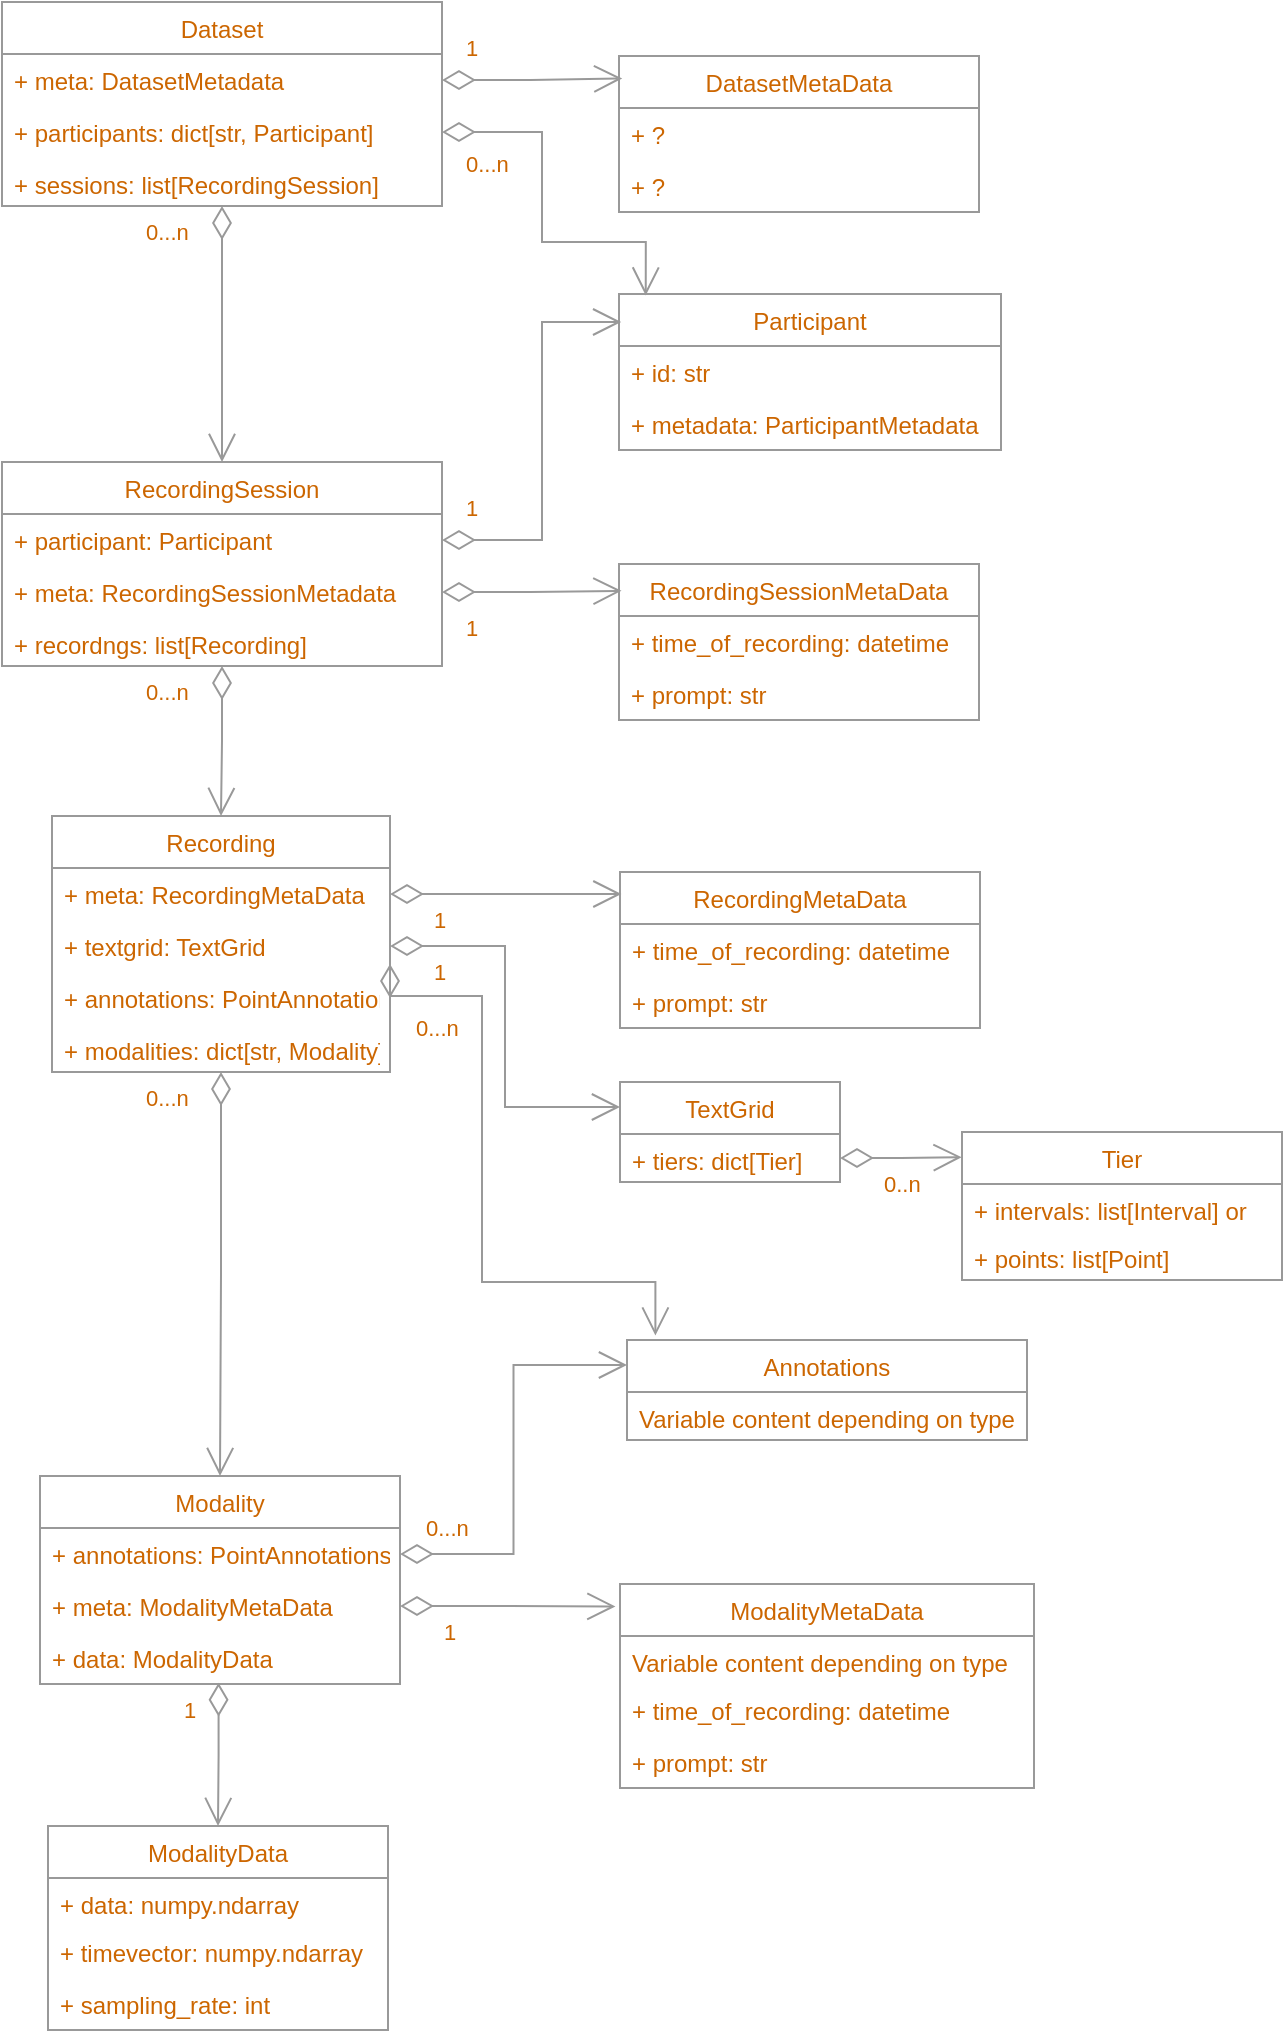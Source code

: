 <mxfile version="22.1.16" type="device">
  <diagram id="lCh61VhRBcFmrFULaLqr" name="Page-1">
    <mxGraphModel dx="1147" dy="670" grid="1" gridSize="10" guides="1" tooltips="1" connect="1" arrows="1" fold="1" page="1" pageScale="1" pageWidth="1169" pageHeight="827" math="0" shadow="0">
      <root>
        <mxCell id="0" />
        <mxCell id="1" parent="0" />
        <mxCell id="EE9BV4YBEMpnvcACtNnI-5" value="Recording" style="swimlane;fontStyle=0;childLayout=stackLayout;horizontal=1;startSize=26;fillColor=none;horizontalStack=0;resizeParent=1;resizeParentMax=0;resizeLast=0;collapsible=1;marginBottom=0;labelBorderColor=none;fontColor=#CC6600;strokeColor=#999999;" parent="1" vertex="1">
          <mxGeometry x="405" y="447" width="169" height="128" as="geometry" />
        </mxCell>
        <mxCell id="EE9BV4YBEMpnvcACtNnI-7" value="+ meta: RecordingMetaData" style="text;strokeColor=none;fillColor=none;align=left;verticalAlign=top;spacingLeft=4;spacingRight=4;overflow=hidden;rotatable=0;points=[[0,0.5],[1,0.5]];portConstraint=eastwest;labelBorderColor=none;fontColor=#CC6600;" parent="EE9BV4YBEMpnvcACtNnI-5" vertex="1">
          <mxGeometry y="26" width="169" height="26" as="geometry" />
        </mxCell>
        <mxCell id="EE9BV4YBEMpnvcACtNnI-8" value="+ textgrid: TextGrid" style="text;strokeColor=none;fillColor=none;align=left;verticalAlign=top;spacingLeft=4;spacingRight=4;overflow=hidden;rotatable=0;points=[[0,0.5],[1,0.5]];portConstraint=eastwest;labelBorderColor=none;fontColor=#CC6600;snapToPoint=1;" parent="EE9BV4YBEMpnvcACtNnI-5" vertex="1">
          <mxGeometry y="52" width="169" height="26" as="geometry" />
        </mxCell>
        <mxCell id="dw-5MU0nXrqIQdTcudcJ-73" value="+ annotations: PointAnnotations" style="text;strokeColor=none;fillColor=none;align=left;verticalAlign=top;spacingLeft=4;spacingRight=4;overflow=hidden;rotatable=0;points=[[0,0.5],[1,0.5]];portConstraint=eastwest;labelBorderColor=none;fontColor=#CC6600;" vertex="1" parent="EE9BV4YBEMpnvcACtNnI-5">
          <mxGeometry y="78" width="169" height="26" as="geometry" />
        </mxCell>
        <mxCell id="EE9BV4YBEMpnvcACtNnI-6" value="+ modalities: dict[str, Modality]" style="text;strokeColor=none;fillColor=none;align=left;verticalAlign=top;spacingLeft=4;spacingRight=4;overflow=hidden;rotatable=0;points=[[0,0.5],[1,0.5]];portConstraint=eastwest;labelBorderColor=none;fontColor=#CC6600;" parent="EE9BV4YBEMpnvcACtNnI-5" vertex="1">
          <mxGeometry y="104" width="169" height="24" as="geometry" />
        </mxCell>
        <mxCell id="EE9BV4YBEMpnvcACtNnI-9" value="Modality" style="swimlane;fontStyle=0;childLayout=stackLayout;horizontal=1;startSize=26;fillColor=none;horizontalStack=0;resizeParent=1;resizeParentMax=0;resizeLast=0;collapsible=1;marginBottom=0;labelBorderColor=none;strokeColor=#999999;fontColor=#CC6600;" parent="1" vertex="1">
          <mxGeometry x="399" y="777" width="180" height="104" as="geometry">
            <mxRectangle x="410" y="720" width="90" height="30" as="alternateBounds" />
          </mxGeometry>
        </mxCell>
        <mxCell id="EE9BV4YBEMpnvcACtNnI-12" value="+ annotations: PointAnnotations" style="text;strokeColor=none;fillColor=none;align=left;verticalAlign=top;spacingLeft=4;spacingRight=4;overflow=hidden;rotatable=0;points=[[0,0.5],[1,0.5]];portConstraint=eastwest;labelBorderColor=none;fontColor=#CC6600;" parent="EE9BV4YBEMpnvcACtNnI-9" vertex="1">
          <mxGeometry y="26" width="180" height="26" as="geometry" />
        </mxCell>
        <mxCell id="dw-5MU0nXrqIQdTcudcJ-68" value="+ meta: ModalityMetaData" style="text;strokeColor=none;fillColor=none;align=left;verticalAlign=top;spacingLeft=4;spacingRight=4;overflow=hidden;rotatable=0;points=[[0,0.5],[1,0.5]];portConstraint=eastwest;labelBorderColor=none;fontColor=#CC6600;" vertex="1" parent="EE9BV4YBEMpnvcACtNnI-9">
          <mxGeometry y="52" width="180" height="26" as="geometry" />
        </mxCell>
        <mxCell id="EE9BV4YBEMpnvcACtNnI-10" value="+ data: ModalityData" style="text;strokeColor=none;fillColor=none;align=left;verticalAlign=top;spacingLeft=4;spacingRight=4;overflow=hidden;rotatable=0;points=[[0,0.5],[1,0.5]];portConstraint=eastwest;labelBorderColor=none;fontColor=#CC6600;" parent="EE9BV4YBEMpnvcACtNnI-9" vertex="1">
          <mxGeometry y="78" width="180" height="26" as="geometry" />
        </mxCell>
        <mxCell id="EE9BV4YBEMpnvcACtNnI-13" value="ModalityData" style="swimlane;fontStyle=0;childLayout=stackLayout;horizontal=1;startSize=26;fillColor=none;horizontalStack=0;resizeParent=1;resizeParentMax=0;resizeLast=0;collapsible=1;marginBottom=0;labelBorderColor=none;strokeColor=#999999;fontColor=#CC6600;" parent="1" vertex="1">
          <mxGeometry x="403" y="952" width="170" height="102" as="geometry" />
        </mxCell>
        <mxCell id="EE9BV4YBEMpnvcACtNnI-14" value="+ data: numpy.ndarray" style="text;strokeColor=none;fillColor=none;align=left;verticalAlign=top;spacingLeft=4;spacingRight=4;overflow=hidden;rotatable=0;points=[[0,0.5],[1,0.5]];portConstraint=eastwest;labelBorderColor=none;fontColor=#CC6600;" parent="EE9BV4YBEMpnvcACtNnI-13" vertex="1">
          <mxGeometry y="26" width="170" height="24" as="geometry" />
        </mxCell>
        <mxCell id="EE9BV4YBEMpnvcACtNnI-15" value="+ timevector: numpy.ndarray" style="text;strokeColor=none;fillColor=none;align=left;verticalAlign=top;spacingLeft=4;spacingRight=4;overflow=hidden;rotatable=0;points=[[0,0.5],[1,0.5]];portConstraint=eastwest;labelBorderColor=none;fontColor=#CC6600;" parent="EE9BV4YBEMpnvcACtNnI-13" vertex="1">
          <mxGeometry y="50" width="170" height="26" as="geometry" />
        </mxCell>
        <mxCell id="EE9BV4YBEMpnvcACtNnI-16" value="+ sampling_rate: int" style="text;strokeColor=none;fillColor=none;align=left;verticalAlign=top;spacingLeft=4;spacingRight=4;overflow=hidden;rotatable=0;points=[[0,0.5],[1,0.5]];portConstraint=eastwest;labelBorderColor=none;fontColor=#CC6600;" parent="EE9BV4YBEMpnvcACtNnI-13" vertex="1">
          <mxGeometry y="76" width="170" height="26" as="geometry" />
        </mxCell>
        <mxCell id="EE9BV4YBEMpnvcACtNnI-17" value="RecordingMetaData" style="swimlane;fontStyle=0;childLayout=stackLayout;horizontal=1;startSize=26;fillColor=none;horizontalStack=0;resizeParent=1;resizeParentMax=0;resizeLast=0;collapsible=1;marginBottom=0;labelBorderColor=none;strokeColor=#999999;fontColor=#CC6600;" parent="1" vertex="1">
          <mxGeometry x="689" y="475" width="180" height="78" as="geometry" />
        </mxCell>
        <mxCell id="EE9BV4YBEMpnvcACtNnI-19" value="+ time_of_recording: datetime" style="text;strokeColor=none;fillColor=none;align=left;verticalAlign=top;spacingLeft=4;spacingRight=4;overflow=hidden;rotatable=0;points=[[0,0.5],[1,0.5]];portConstraint=eastwest;labelBorderColor=none;fontColor=#CC6600;" parent="EE9BV4YBEMpnvcACtNnI-17" vertex="1">
          <mxGeometry y="26" width="180" height="26" as="geometry" />
        </mxCell>
        <mxCell id="EE9BV4YBEMpnvcACtNnI-20" value="+ prompt: str" style="text;strokeColor=none;fillColor=none;align=left;verticalAlign=top;spacingLeft=4;spacingRight=4;overflow=hidden;rotatable=0;points=[[0,0.5],[1,0.5]];portConstraint=eastwest;labelBorderColor=none;fontColor=#CC6600;" parent="EE9BV4YBEMpnvcACtNnI-17" vertex="1">
          <mxGeometry y="52" width="180" height="26" as="geometry" />
        </mxCell>
        <mxCell id="EE9BV4YBEMpnvcACtNnI-21" value="TextGrid" style="swimlane;fontStyle=0;childLayout=stackLayout;horizontal=1;startSize=26;fillColor=none;horizontalStack=0;resizeParent=1;resizeParentMax=0;resizeLast=0;collapsible=1;marginBottom=0;labelBorderColor=none;strokeColor=#999999;fontColor=#CC6600;" parent="1" vertex="1">
          <mxGeometry x="689" y="580" width="110" height="50" as="geometry" />
        </mxCell>
        <mxCell id="dw-5MU0nXrqIQdTcudcJ-53" value="+ tiers: dict[Tier]" style="text;strokeColor=none;fillColor=none;align=left;verticalAlign=top;spacingLeft=4;spacingRight=4;overflow=hidden;rotatable=0;points=[[0,0.5],[1,0.5]];portConstraint=eastwest;labelBorderColor=none;fontColor=#CC6600;" vertex="1" parent="EE9BV4YBEMpnvcACtNnI-21">
          <mxGeometry y="26" width="110" height="24" as="geometry" />
        </mxCell>
        <mxCell id="EE9BV4YBEMpnvcACtNnI-25" value="" style="endArrow=open;html=1;endSize=12;startArrow=diamondThin;startSize=14;startFill=0;edgeStyle=orthogonalEdgeStyle;rounded=0;fontColor=#CC6600;exitX=1;exitY=0.5;exitDx=0;exitDy=0;entryX=0;entryY=0.25;entryDx=0;entryDy=0;strokeColor=#999999;" parent="1" source="EE9BV4YBEMpnvcACtNnI-8" target="EE9BV4YBEMpnvcACtNnI-21" edge="1">
          <mxGeometry relative="1" as="geometry">
            <mxPoint x="689" y="547" as="sourcePoint" />
            <mxPoint x="759" y="457" as="targetPoint" />
          </mxGeometry>
        </mxCell>
        <mxCell id="EE9BV4YBEMpnvcACtNnI-26" value="1" style="edgeLabel;resizable=0;html=1;align=left;verticalAlign=top;labelBorderColor=none;strokeColor=#999999;fontColor=#CC6600;fillColor=none;labelBackgroundColor=none;" parent="EE9BV4YBEMpnvcACtNnI-25" connectable="0" vertex="1">
          <mxGeometry x="-1" relative="1" as="geometry">
            <mxPoint x="20" as="offset" />
          </mxGeometry>
        </mxCell>
        <mxCell id="EE9BV4YBEMpnvcACtNnI-33" value="" style="endArrow=open;html=1;endSize=12;startArrow=diamondThin;startSize=14;startFill=0;edgeStyle=orthogonalEdgeStyle;rounded=0;fontColor=#CC6600;entryX=0.5;entryY=0;entryDx=0;entryDy=0;strokeColor=#999999;" parent="1" source="EE9BV4YBEMpnvcACtNnI-5" target="EE9BV4YBEMpnvcACtNnI-9" edge="1">
          <mxGeometry relative="1" as="geometry">
            <mxPoint x="169" y="529" as="sourcePoint" />
            <mxPoint x="304" y="600" as="targetPoint" />
          </mxGeometry>
        </mxCell>
        <mxCell id="EE9BV4YBEMpnvcACtNnI-34" value="0...n" style="edgeLabel;resizable=0;html=1;align=left;verticalAlign=top;labelBorderColor=none;strokeColor=#999999;fontColor=#CC6600;fillColor=none;labelBackgroundColor=none;" parent="EE9BV4YBEMpnvcACtNnI-33" connectable="0" vertex="1">
          <mxGeometry x="-1" relative="1" as="geometry">
            <mxPoint x="-40" as="offset" />
          </mxGeometry>
        </mxCell>
        <mxCell id="EE9BV4YBEMpnvcACtNnI-38" value="" style="endArrow=open;html=1;endSize=12;startArrow=diamondThin;startSize=14;startFill=0;edgeStyle=orthogonalEdgeStyle;rounded=0;fontColor=#CC6600;entryX=0.004;entryY=0.141;entryDx=0;entryDy=0;strokeColor=#999999;exitX=1;exitY=0.5;exitDx=0;exitDy=0;entryPerimeter=0;" parent="1" source="EE9BV4YBEMpnvcACtNnI-7" target="EE9BV4YBEMpnvcACtNnI-17" edge="1">
          <mxGeometry relative="1" as="geometry">
            <mxPoint x="489" y="527" as="sourcePoint" />
            <mxPoint x="314" y="717" as="targetPoint" />
          </mxGeometry>
        </mxCell>
        <mxCell id="EE9BV4YBEMpnvcACtNnI-39" value="1" style="edgeLabel;resizable=0;html=1;align=left;verticalAlign=top;labelBorderColor=none;strokeColor=#999999;fontColor=#CC6600;fillColor=none;labelBackgroundColor=none;" parent="EE9BV4YBEMpnvcACtNnI-38" connectable="0" vertex="1">
          <mxGeometry x="-1" relative="1" as="geometry">
            <mxPoint x="20" as="offset" />
          </mxGeometry>
        </mxCell>
        <mxCell id="dw-5MU0nXrqIQdTcudcJ-2" value="RecordingSession" style="swimlane;fontStyle=0;childLayout=stackLayout;horizontal=1;startSize=26;fillColor=none;horizontalStack=0;resizeParent=1;resizeParentMax=0;resizeLast=0;collapsible=1;marginBottom=0;labelBorderColor=none;fontColor=#CC6600;strokeColor=#999999;" vertex="1" parent="1">
          <mxGeometry x="380" y="270" width="220" height="102" as="geometry" />
        </mxCell>
        <mxCell id="dw-5MU0nXrqIQdTcudcJ-39" value="+ participant: Participant" style="text;strokeColor=none;fillColor=none;align=left;verticalAlign=top;spacingLeft=4;spacingRight=4;overflow=hidden;rotatable=0;points=[[0,0.5],[1,0.5]];portConstraint=eastwest;labelBorderColor=none;fontColor=#CC6600;" vertex="1" parent="dw-5MU0nXrqIQdTcudcJ-2">
          <mxGeometry y="26" width="220" height="26" as="geometry" />
        </mxCell>
        <mxCell id="dw-5MU0nXrqIQdTcudcJ-4" value="+ meta: RecordingSessionMetadata" style="text;strokeColor=none;fillColor=none;align=left;verticalAlign=top;spacingLeft=4;spacingRight=4;overflow=hidden;rotatable=0;points=[[0,0.5],[1,0.5]];portConstraint=eastwest;labelBorderColor=none;fontColor=#CC6600;" vertex="1" parent="dw-5MU0nXrqIQdTcudcJ-2">
          <mxGeometry y="52" width="220" height="26" as="geometry" />
        </mxCell>
        <mxCell id="dw-5MU0nXrqIQdTcudcJ-3" value="+ recordngs: list[Recording]" style="text;strokeColor=none;fillColor=none;align=left;verticalAlign=top;spacingLeft=4;spacingRight=4;overflow=hidden;rotatable=0;points=[[0,0.5],[1,0.5]];portConstraint=eastwest;labelBorderColor=none;fontColor=#CC6600;" vertex="1" parent="dw-5MU0nXrqIQdTcudcJ-2">
          <mxGeometry y="78" width="220" height="24" as="geometry" />
        </mxCell>
        <mxCell id="dw-5MU0nXrqIQdTcudcJ-9" value="" style="endArrow=open;html=1;endSize=12;startArrow=diamondThin;startSize=14;startFill=0;edgeStyle=orthogonalEdgeStyle;rounded=0;fontColor=#CC6600;entryX=0.5;entryY=0;entryDx=0;entryDy=0;strokeColor=#999999;" edge="1" parent="1" source="dw-5MU0nXrqIQdTcudcJ-2" target="EE9BV4YBEMpnvcACtNnI-5">
          <mxGeometry relative="1" as="geometry">
            <mxPoint x="480" y="372" as="sourcePoint" />
            <mxPoint x="486.5" y="434" as="targetPoint" />
          </mxGeometry>
        </mxCell>
        <mxCell id="dw-5MU0nXrqIQdTcudcJ-10" value="0...n" style="edgeLabel;resizable=0;html=1;align=left;verticalAlign=top;labelBorderColor=none;strokeColor=#999999;fontColor=#CC6600;fillColor=none;labelBackgroundColor=none;" connectable="0" vertex="1" parent="dw-5MU0nXrqIQdTcudcJ-9">
          <mxGeometry x="-1" relative="1" as="geometry">
            <mxPoint x="-40" as="offset" />
          </mxGeometry>
        </mxCell>
        <mxCell id="dw-5MU0nXrqIQdTcudcJ-11" value="Dataset" style="swimlane;fontStyle=0;childLayout=stackLayout;horizontal=1;startSize=26;fillColor=none;horizontalStack=0;resizeParent=1;resizeParentMax=0;resizeLast=0;collapsible=1;marginBottom=0;labelBorderColor=none;fontColor=#CC6600;strokeColor=#999999;" vertex="1" parent="1">
          <mxGeometry x="380" y="40" width="220" height="102" as="geometry" />
        </mxCell>
        <mxCell id="dw-5MU0nXrqIQdTcudcJ-13" value="+ meta: DatasetMetadata" style="text;strokeColor=none;fillColor=none;align=left;verticalAlign=top;spacingLeft=4;spacingRight=4;overflow=hidden;rotatable=0;points=[[0,0.5],[1,0.5]];portConstraint=eastwest;labelBorderColor=none;fontColor=#CC6600;" vertex="1" parent="dw-5MU0nXrqIQdTcudcJ-11">
          <mxGeometry y="26" width="220" height="26" as="geometry" />
        </mxCell>
        <mxCell id="dw-5MU0nXrqIQdTcudcJ-30" value="+ participants: dict[str, Participant]" style="text;strokeColor=none;fillColor=none;align=left;verticalAlign=top;spacingLeft=4;spacingRight=4;overflow=hidden;rotatable=0;points=[[0,0.5],[1,0.5]];portConstraint=eastwest;labelBorderColor=none;fontColor=#CC6600;" vertex="1" parent="dw-5MU0nXrqIQdTcudcJ-11">
          <mxGeometry y="52" width="220" height="26" as="geometry" />
        </mxCell>
        <mxCell id="dw-5MU0nXrqIQdTcudcJ-12" value="+ sessions: list[RecordingSession]" style="text;strokeColor=none;fillColor=none;align=left;verticalAlign=top;spacingLeft=4;spacingRight=4;overflow=hidden;rotatable=0;points=[[0,0.5],[1,0.5]];portConstraint=eastwest;labelBorderColor=none;fontColor=#CC6600;" vertex="1" parent="dw-5MU0nXrqIQdTcudcJ-11">
          <mxGeometry y="78" width="220" height="24" as="geometry" />
        </mxCell>
        <mxCell id="dw-5MU0nXrqIQdTcudcJ-14" value="RecordingSessionMetaData" style="swimlane;fontStyle=0;childLayout=stackLayout;horizontal=1;startSize=26;fillColor=none;horizontalStack=0;resizeParent=1;resizeParentMax=0;resizeLast=0;collapsible=1;marginBottom=0;labelBorderColor=none;strokeColor=#999999;fontColor=#CC6600;" vertex="1" parent="1">
          <mxGeometry x="688.5" y="321" width="180" height="78" as="geometry" />
        </mxCell>
        <mxCell id="dw-5MU0nXrqIQdTcudcJ-16" value="+ time_of_recording: datetime" style="text;strokeColor=none;fillColor=none;align=left;verticalAlign=top;spacingLeft=4;spacingRight=4;overflow=hidden;rotatable=0;points=[[0,0.5],[1,0.5]];portConstraint=eastwest;labelBorderColor=none;fontColor=#CC6600;" vertex="1" parent="dw-5MU0nXrqIQdTcudcJ-14">
          <mxGeometry y="26" width="180" height="26" as="geometry" />
        </mxCell>
        <mxCell id="dw-5MU0nXrqIQdTcudcJ-17" value="+ prompt: str" style="text;strokeColor=none;fillColor=none;align=left;verticalAlign=top;spacingLeft=4;spacingRight=4;overflow=hidden;rotatable=0;points=[[0,0.5],[1,0.5]];portConstraint=eastwest;labelBorderColor=none;fontColor=#CC6600;" vertex="1" parent="dw-5MU0nXrqIQdTcudcJ-14">
          <mxGeometry y="52" width="180" height="26" as="geometry" />
        </mxCell>
        <mxCell id="dw-5MU0nXrqIQdTcudcJ-24" value="DatasetMetaData" style="swimlane;fontStyle=0;childLayout=stackLayout;horizontal=1;startSize=26;fillColor=none;horizontalStack=0;resizeParent=1;resizeParentMax=0;resizeLast=0;collapsible=1;marginBottom=0;labelBorderColor=none;strokeColor=#999999;fontColor=#CC6600;" vertex="1" parent="1">
          <mxGeometry x="688.5" y="67" width="180" height="78" as="geometry" />
        </mxCell>
        <mxCell id="dw-5MU0nXrqIQdTcudcJ-25" value="+ ?" style="text;strokeColor=none;fillColor=none;align=left;verticalAlign=top;spacingLeft=4;spacingRight=4;overflow=hidden;rotatable=0;points=[[0,0.5],[1,0.5]];portConstraint=eastwest;labelBorderColor=none;fontColor=#CC6600;" vertex="1" parent="dw-5MU0nXrqIQdTcudcJ-24">
          <mxGeometry y="26" width="180" height="26" as="geometry" />
        </mxCell>
        <mxCell id="dw-5MU0nXrqIQdTcudcJ-26" value="+ ?" style="text;strokeColor=none;fillColor=none;align=left;verticalAlign=top;spacingLeft=4;spacingRight=4;overflow=hidden;rotatable=0;points=[[0,0.5],[1,0.5]];portConstraint=eastwest;labelBorderColor=none;fontColor=#CC6600;" vertex="1" parent="dw-5MU0nXrqIQdTcudcJ-24">
          <mxGeometry y="52" width="180" height="26" as="geometry" />
        </mxCell>
        <mxCell id="dw-5MU0nXrqIQdTcudcJ-27" value="Participant" style="swimlane;fontStyle=0;childLayout=stackLayout;horizontal=1;startSize=26;fillColor=none;horizontalStack=0;resizeParent=1;resizeParentMax=0;resizeLast=0;collapsible=1;marginBottom=0;labelBorderColor=none;strokeColor=#999999;fontColor=#CC6600;" vertex="1" parent="1">
          <mxGeometry x="688.5" y="186" width="191" height="78" as="geometry" />
        </mxCell>
        <mxCell id="dw-5MU0nXrqIQdTcudcJ-28" value="+ id: str" style="text;strokeColor=none;fillColor=none;align=left;verticalAlign=top;spacingLeft=4;spacingRight=4;overflow=hidden;rotatable=0;points=[[0,0.5],[1,0.5]];portConstraint=eastwest;labelBorderColor=none;fontColor=#CC6600;" vertex="1" parent="dw-5MU0nXrqIQdTcudcJ-27">
          <mxGeometry y="26" width="191" height="26" as="geometry" />
        </mxCell>
        <mxCell id="dw-5MU0nXrqIQdTcudcJ-29" value="+ metadata: ParticipantMetadata" style="text;strokeColor=none;fillColor=none;align=left;verticalAlign=top;spacingLeft=4;spacingRight=4;overflow=hidden;rotatable=0;points=[[0,0.5],[1,0.5]];portConstraint=eastwest;labelBorderColor=none;fontColor=#CC6600;" vertex="1" parent="dw-5MU0nXrqIQdTcudcJ-27">
          <mxGeometry y="52" width="191" height="26" as="geometry" />
        </mxCell>
        <mxCell id="dw-5MU0nXrqIQdTcudcJ-31" value="" style="endArrow=open;html=1;endSize=12;startArrow=diamondThin;startSize=14;startFill=0;edgeStyle=orthogonalEdgeStyle;rounded=0;fontColor=#CC6600;entryX=0.5;entryY=0;entryDx=0;entryDy=0;strokeColor=#999999;" edge="1" parent="1" source="dw-5MU0nXrqIQdTcudcJ-11" target="dw-5MU0nXrqIQdTcudcJ-2">
          <mxGeometry relative="1" as="geometry">
            <mxPoint x="480" y="150" as="sourcePoint" />
            <mxPoint x="499" y="410" as="targetPoint" />
          </mxGeometry>
        </mxCell>
        <mxCell id="dw-5MU0nXrqIQdTcudcJ-32" value="0...n" style="edgeLabel;resizable=0;html=1;align=left;verticalAlign=top;labelBorderColor=none;strokeColor=#999999;fontColor=#CC6600;fillColor=none;labelBackgroundColor=none;" connectable="0" vertex="1" parent="dw-5MU0nXrqIQdTcudcJ-31">
          <mxGeometry x="-1" relative="1" as="geometry">
            <mxPoint x="-40" as="offset" />
          </mxGeometry>
        </mxCell>
        <mxCell id="dw-5MU0nXrqIQdTcudcJ-33" value="" style="endArrow=open;html=1;endSize=12;startArrow=diamondThin;startSize=14;startFill=0;edgeStyle=orthogonalEdgeStyle;rounded=0;fontColor=#CC6600;entryX=0.009;entryY=0.144;entryDx=0;entryDy=0;strokeColor=#999999;exitX=1;exitY=0.5;exitDx=0;exitDy=0;entryPerimeter=0;" edge="1" parent="1" source="dw-5MU0nXrqIQdTcudcJ-13" target="dw-5MU0nXrqIQdTcudcJ-24">
          <mxGeometry relative="1" as="geometry">
            <mxPoint x="638" y="190" as="sourcePoint" />
            <mxPoint x="557" y="420" as="targetPoint" />
          </mxGeometry>
        </mxCell>
        <mxCell id="dw-5MU0nXrqIQdTcudcJ-35" value="" style="endArrow=open;html=1;endSize=12;startArrow=diamondThin;startSize=14;startFill=0;edgeStyle=orthogonalEdgeStyle;rounded=0;fontColor=#CC6600;strokeColor=#999999;exitX=1;exitY=0.5;exitDx=0;exitDy=0;entryX=0.07;entryY=0.01;entryDx=0;entryDy=0;entryPerimeter=0;" edge="1" parent="1" source="dw-5MU0nXrqIQdTcudcJ-30" target="dw-5MU0nXrqIQdTcudcJ-27">
          <mxGeometry relative="1" as="geometry">
            <mxPoint x="610" y="113" as="sourcePoint" />
            <mxPoint x="700" y="180" as="targetPoint" />
            <Array as="points">
              <mxPoint x="650" y="105" />
              <mxPoint x="650" y="160" />
              <mxPoint x="702" y="160" />
            </Array>
          </mxGeometry>
        </mxCell>
        <mxCell id="dw-5MU0nXrqIQdTcudcJ-37" value="" style="endArrow=open;html=1;endSize=12;startArrow=diamondThin;startSize=14;startFill=0;edgeStyle=orthogonalEdgeStyle;rounded=0;fontColor=#CC6600;strokeColor=#999999;exitX=1;exitY=0.5;exitDx=0;exitDy=0;entryX=0.006;entryY=0.167;entryDx=0;entryDy=0;entryPerimeter=0;" edge="1" parent="1" source="dw-5MU0nXrqIQdTcudcJ-39" target="dw-5MU0nXrqIQdTcudcJ-27">
          <mxGeometry relative="1" as="geometry">
            <mxPoint x="620" y="299" as="sourcePoint" />
            <mxPoint x="670" y="190" as="targetPoint" />
            <Array as="points">
              <mxPoint x="650" y="309" />
              <mxPoint x="650" y="200" />
              <mxPoint x="690" y="200" />
            </Array>
          </mxGeometry>
        </mxCell>
        <mxCell id="dw-5MU0nXrqIQdTcudcJ-40" value="" style="endArrow=open;html=1;endSize=12;startArrow=diamondThin;startSize=14;startFill=0;edgeStyle=orthogonalEdgeStyle;rounded=0;fontColor=#CC6600;strokeColor=#999999;entryX=0.007;entryY=0.172;entryDx=0;entryDy=0;entryPerimeter=0;" edge="1" parent="1" source="dw-5MU0nXrqIQdTcudcJ-4" target="dw-5MU0nXrqIQdTcudcJ-14">
          <mxGeometry relative="1" as="geometry">
            <mxPoint x="600" y="336" as="sourcePoint" />
            <mxPoint x="690" y="336" as="targetPoint" />
          </mxGeometry>
        </mxCell>
        <mxCell id="dw-5MU0nXrqIQdTcudcJ-41" value="0...n" style="edgeLabel;resizable=0;html=1;align=left;verticalAlign=top;labelBorderColor=none;strokeColor=#999999;fontColor=#CC6600;fillColor=none;labelBackgroundColor=none;" connectable="0" vertex="1" parent="1">
          <mxGeometry x="610" y="108" as="geometry" />
        </mxCell>
        <mxCell id="dw-5MU0nXrqIQdTcudcJ-42" value="1" style="edgeLabel;resizable=0;html=1;align=left;verticalAlign=top;labelBorderColor=none;strokeColor=#999999;fontColor=#CC6600;fillColor=none;labelBackgroundColor=none;" connectable="0" vertex="1" parent="1">
          <mxGeometry x="610" y="50" as="geometry" />
        </mxCell>
        <mxCell id="dw-5MU0nXrqIQdTcudcJ-43" value="1" style="edgeLabel;resizable=0;html=1;align=left;verticalAlign=top;labelBorderColor=none;strokeColor=#999999;fontColor=#CC6600;fillColor=none;labelBackgroundColor=none;" connectable="0" vertex="1" parent="1">
          <mxGeometry x="610" y="280" as="geometry" />
        </mxCell>
        <mxCell id="dw-5MU0nXrqIQdTcudcJ-44" value="1" style="edgeLabel;resizable=0;html=1;align=left;verticalAlign=top;labelBorderColor=none;strokeColor=#999999;fontColor=#CC6600;fillColor=none;labelBackgroundColor=none;" connectable="0" vertex="1" parent="1">
          <mxGeometry x="610" y="340" as="geometry" />
        </mxCell>
        <mxCell id="dw-5MU0nXrqIQdTcudcJ-45" value="ModalityMetaData" style="swimlane;fontStyle=0;childLayout=stackLayout;horizontal=1;startSize=26;fillColor=none;horizontalStack=0;resizeParent=1;resizeParentMax=0;resizeLast=0;collapsible=1;marginBottom=0;labelBorderColor=none;strokeColor=#999999;fontColor=#CC6600;" vertex="1" parent="1">
          <mxGeometry x="689" y="831" width="207" height="102" as="geometry" />
        </mxCell>
        <mxCell id="dw-5MU0nXrqIQdTcudcJ-46" value="Variable content depending on type" style="text;strokeColor=none;fillColor=none;align=left;verticalAlign=top;spacingLeft=4;spacingRight=4;overflow=hidden;rotatable=0;points=[[0,0.5],[1,0.5]];portConstraint=eastwest;labelBorderColor=none;fontColor=#CC6600;" vertex="1" parent="dw-5MU0nXrqIQdTcudcJ-45">
          <mxGeometry y="26" width="207" height="24" as="geometry" />
        </mxCell>
        <mxCell id="dw-5MU0nXrqIQdTcudcJ-47" value="+ time_of_recording: datetime" style="text;strokeColor=none;fillColor=none;align=left;verticalAlign=top;spacingLeft=4;spacingRight=4;overflow=hidden;rotatable=0;points=[[0,0.5],[1,0.5]];portConstraint=eastwest;labelBorderColor=none;fontColor=#CC6600;" vertex="1" parent="dw-5MU0nXrqIQdTcudcJ-45">
          <mxGeometry y="50" width="207" height="26" as="geometry" />
        </mxCell>
        <mxCell id="dw-5MU0nXrqIQdTcudcJ-48" value="+ prompt: str" style="text;strokeColor=none;fillColor=none;align=left;verticalAlign=top;spacingLeft=4;spacingRight=4;overflow=hidden;rotatable=0;points=[[0,0.5],[1,0.5]];portConstraint=eastwest;labelBorderColor=none;fontColor=#CC6600;" vertex="1" parent="dw-5MU0nXrqIQdTcudcJ-45">
          <mxGeometry y="76" width="207" height="26" as="geometry" />
        </mxCell>
        <mxCell id="dw-5MU0nXrqIQdTcudcJ-49" value="" style="endArrow=open;html=1;endSize=12;startArrow=diamondThin;startSize=14;startFill=0;edgeStyle=orthogonalEdgeStyle;rounded=0;fontColor=#CC6600;entryX=-0.011;entryY=0.11;entryDx=0;entryDy=0;strokeColor=#999999;exitX=1;exitY=0.5;exitDx=0;exitDy=0;entryPerimeter=0;" edge="1" parent="1" source="dw-5MU0nXrqIQdTcudcJ-68" target="dw-5MU0nXrqIQdTcudcJ-45">
          <mxGeometry relative="1" as="geometry">
            <mxPoint x="584" y="596" as="sourcePoint" />
            <mxPoint x="700" y="572" as="targetPoint" />
          </mxGeometry>
        </mxCell>
        <mxCell id="dw-5MU0nXrqIQdTcudcJ-50" value="1" style="edgeLabel;resizable=0;html=1;align=left;verticalAlign=top;labelBorderColor=none;strokeColor=#999999;fontColor=#CC6600;fillColor=none;labelBackgroundColor=none;" connectable="0" vertex="1" parent="dw-5MU0nXrqIQdTcudcJ-49">
          <mxGeometry x="-1" relative="1" as="geometry">
            <mxPoint x="20" as="offset" />
          </mxGeometry>
        </mxCell>
        <mxCell id="dw-5MU0nXrqIQdTcudcJ-55" value="Tier" style="swimlane;fontStyle=0;childLayout=stackLayout;horizontal=1;startSize=26;fillColor=none;horizontalStack=0;resizeParent=1;resizeParentMax=0;resizeLast=0;collapsible=1;marginBottom=0;labelBorderColor=none;strokeColor=#999999;fontColor=#CC6600;" vertex="1" parent="1">
          <mxGeometry x="860" y="605" width="160" height="74" as="geometry" />
        </mxCell>
        <mxCell id="dw-5MU0nXrqIQdTcudcJ-56" value="+ intervals: list[Interval] or" style="text;strokeColor=none;fillColor=none;align=left;verticalAlign=top;spacingLeft=4;spacingRight=4;overflow=hidden;rotatable=0;points=[[0,0.5],[1,0.5]];portConstraint=eastwest;labelBorderColor=none;fontColor=#CC6600;" vertex="1" parent="dw-5MU0nXrqIQdTcudcJ-55">
          <mxGeometry y="26" width="160" height="24" as="geometry" />
        </mxCell>
        <mxCell id="dw-5MU0nXrqIQdTcudcJ-57" value="+ points: list[Point]" style="text;strokeColor=none;fillColor=none;align=left;verticalAlign=top;spacingLeft=4;spacingRight=4;overflow=hidden;rotatable=0;points=[[0,0.5],[1,0.5]];portConstraint=eastwest;labelBorderColor=none;fontColor=#CC6600;" vertex="1" parent="dw-5MU0nXrqIQdTcudcJ-55">
          <mxGeometry y="50" width="160" height="24" as="geometry" />
        </mxCell>
        <mxCell id="dw-5MU0nXrqIQdTcudcJ-58" value="" style="endArrow=open;html=1;endSize=12;startArrow=diamondThin;startSize=14;startFill=0;edgeStyle=orthogonalEdgeStyle;rounded=0;fontColor=#CC6600;exitX=1;exitY=0.5;exitDx=0;exitDy=0;entryX=-0.001;entryY=0.17;entryDx=0;entryDy=0;strokeColor=#999999;entryPerimeter=0;" edge="1" parent="1" source="dw-5MU0nXrqIQdTcudcJ-53" target="dw-5MU0nXrqIQdTcudcJ-55">
          <mxGeometry relative="1" as="geometry">
            <mxPoint x="584" y="509" as="sourcePoint" />
            <mxPoint x="699" y="603" as="targetPoint" />
          </mxGeometry>
        </mxCell>
        <mxCell id="dw-5MU0nXrqIQdTcudcJ-59" value="0..n" style="edgeLabel;resizable=0;html=1;align=left;verticalAlign=top;labelBorderColor=none;strokeColor=#999999;fontColor=#CC6600;fillColor=none;labelBackgroundColor=none;" connectable="0" vertex="1" parent="dw-5MU0nXrqIQdTcudcJ-58">
          <mxGeometry x="-1" relative="1" as="geometry">
            <mxPoint x="20" as="offset" />
          </mxGeometry>
        </mxCell>
        <mxCell id="dw-5MU0nXrqIQdTcudcJ-61" value="Annotations" style="swimlane;fontStyle=0;childLayout=stackLayout;horizontal=1;startSize=26;fillColor=none;horizontalStack=0;resizeParent=1;resizeParentMax=0;resizeLast=0;collapsible=1;marginBottom=0;labelBorderColor=none;strokeColor=#999999;fontColor=#CC6600;" vertex="1" parent="1">
          <mxGeometry x="692.5" y="709" width="200" height="50" as="geometry" />
        </mxCell>
        <mxCell id="dw-5MU0nXrqIQdTcudcJ-65" value="Variable content depending on type" style="text;strokeColor=none;fillColor=none;align=left;verticalAlign=top;spacingLeft=4;spacingRight=4;overflow=hidden;rotatable=0;points=[[0,0.5],[1,0.5]];portConstraint=eastwest;labelBorderColor=none;fontColor=#CC6600;" vertex="1" parent="dw-5MU0nXrqIQdTcudcJ-61">
          <mxGeometry y="26" width="200" height="24" as="geometry" />
        </mxCell>
        <mxCell id="dw-5MU0nXrqIQdTcudcJ-66" value="" style="endArrow=open;html=1;endSize=12;startArrow=diamondThin;startSize=14;startFill=0;edgeStyle=orthogonalEdgeStyle;rounded=0;fontColor=#CC6600;strokeColor=#999999;exitX=1;exitY=0.5;exitDx=0;exitDy=0;entryX=0;entryY=0.25;entryDx=0;entryDy=0;" edge="1" parent="1" source="EE9BV4YBEMpnvcACtNnI-12" target="dw-5MU0nXrqIQdTcudcJ-61">
          <mxGeometry relative="1" as="geometry">
            <mxPoint x="490" y="857" as="sourcePoint" />
            <mxPoint x="490" y="947" as="targetPoint" />
          </mxGeometry>
        </mxCell>
        <mxCell id="dw-5MU0nXrqIQdTcudcJ-69" value="0...n" style="edgeLabel;resizable=0;html=1;align=left;verticalAlign=top;labelBorderColor=none;strokeColor=#999999;fontColor=#CC6600;fillColor=none;labelBackgroundColor=none;" connectable="0" vertex="1" parent="1">
          <mxGeometry x="590" y="790" as="geometry" />
        </mxCell>
        <mxCell id="dw-5MU0nXrqIQdTcudcJ-70" value="" style="endArrow=open;html=1;endSize=12;startArrow=diamondThin;startSize=14;startFill=0;edgeStyle=orthogonalEdgeStyle;rounded=0;fontColor=#CC6600;strokeColor=#999999;exitX=1;exitY=0.5;exitDx=0;exitDy=0;entryX=0.071;entryY=-0.044;entryDx=0;entryDy=0;entryPerimeter=0;" edge="1" parent="1" source="dw-5MU0nXrqIQdTcudcJ-73" target="dw-5MU0nXrqIQdTcudcJ-61">
          <mxGeometry relative="1" as="geometry">
            <mxPoint x="570" y="544" as="sourcePoint" />
            <mxPoint x="672" y="618" as="targetPoint" />
            <Array as="points">
              <mxPoint x="620" y="537" />
              <mxPoint x="620" y="680" />
              <mxPoint x="707" y="680" />
            </Array>
          </mxGeometry>
        </mxCell>
        <mxCell id="dw-5MU0nXrqIQdTcudcJ-72" value="0...n" style="edgeLabel;resizable=0;html=1;align=left;verticalAlign=top;labelBorderColor=none;strokeColor=#999999;fontColor=#CC6600;fillColor=none;labelBackgroundColor=none;" connectable="0" vertex="1" parent="1">
          <mxGeometry x="585" y="540" as="geometry" />
        </mxCell>
        <mxCell id="dw-5MU0nXrqIQdTcudcJ-74" value="" style="endArrow=open;html=1;endSize=12;startArrow=diamondThin;startSize=14;startFill=0;edgeStyle=orthogonalEdgeStyle;rounded=0;fontColor=#CC6600;entryX=0.5;entryY=0;entryDx=0;entryDy=0;strokeColor=#999999;exitX=0.496;exitY=0.977;exitDx=0;exitDy=0;exitPerimeter=0;" edge="1" parent="1" source="EE9BV4YBEMpnvcACtNnI-10" target="EE9BV4YBEMpnvcACtNnI-13">
          <mxGeometry relative="1" as="geometry">
            <mxPoint x="499" y="585" as="sourcePoint" />
            <mxPoint x="499" y="787" as="targetPoint" />
          </mxGeometry>
        </mxCell>
        <mxCell id="dw-5MU0nXrqIQdTcudcJ-75" value="1" style="edgeLabel;resizable=0;html=1;align=left;verticalAlign=top;labelBorderColor=none;strokeColor=#999999;fontColor=#CC6600;fillColor=none;labelBackgroundColor=none;" connectable="0" vertex="1" parent="dw-5MU0nXrqIQdTcudcJ-74">
          <mxGeometry x="-1" relative="1" as="geometry">
            <mxPoint x="-19" y="1" as="offset" />
          </mxGeometry>
        </mxCell>
      </root>
    </mxGraphModel>
  </diagram>
</mxfile>
